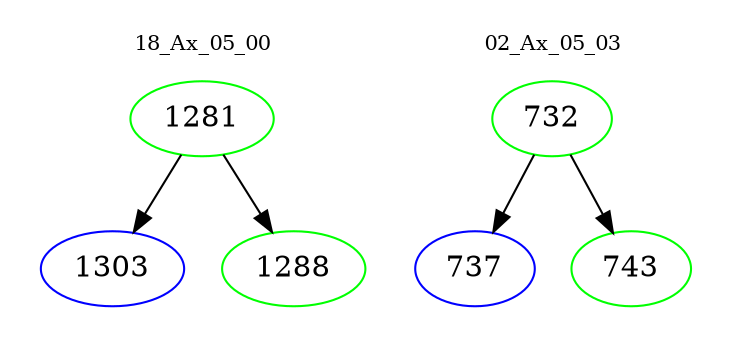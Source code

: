 digraph{
subgraph cluster_0 {
color = white
label = "18_Ax_05_00";
fontsize=10;
T0_1281 [label="1281", color="green"]
T0_1281 -> T0_1303 [color="black"]
T0_1303 [label="1303", color="blue"]
T0_1281 -> T0_1288 [color="black"]
T0_1288 [label="1288", color="green"]
}
subgraph cluster_1 {
color = white
label = "02_Ax_05_03";
fontsize=10;
T1_732 [label="732", color="green"]
T1_732 -> T1_737 [color="black"]
T1_737 [label="737", color="blue"]
T1_732 -> T1_743 [color="black"]
T1_743 [label="743", color="green"]
}
}
